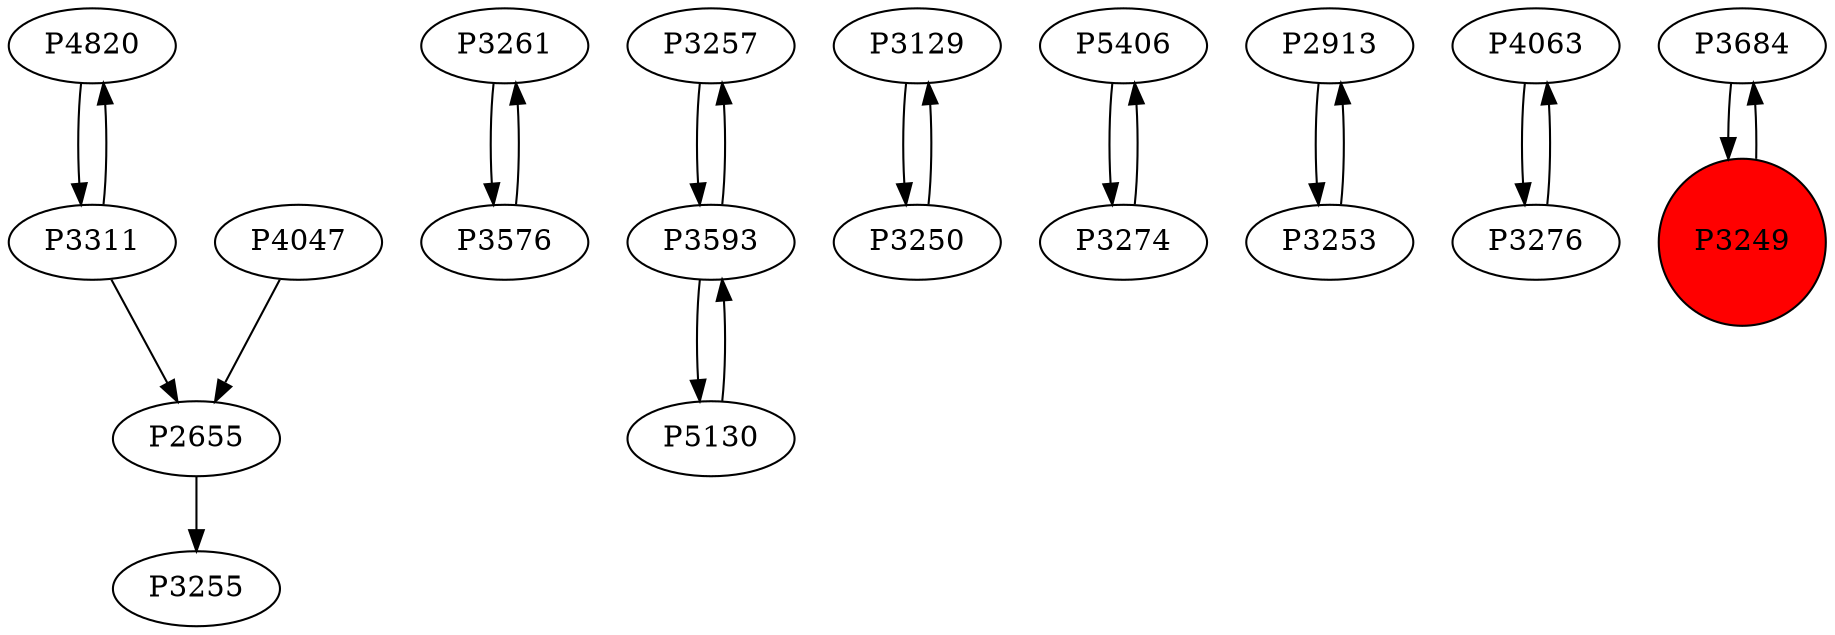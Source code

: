 digraph {
	P4820 -> P3311
	P3261 -> P3576
	P3311 -> P4820
	P3257 -> P3593
	P3593 -> P5130
	P4047 -> P2655
	P3129 -> P3250
	P5406 -> P3274
	P2913 -> P3253
	P4063 -> P3276
	P3250 -> P3129
	P3311 -> P2655
	P3274 -> P5406
	P3253 -> P2913
	P2655 -> P3255
	P3593 -> P3257
	P5130 -> P3593
	P3576 -> P3261
	P3276 -> P4063
	P3684 -> P3249
	P3249 -> P3684
	P3249 [shape=circle]
	P3249 [style=filled]
	P3249 [fillcolor=red]
}